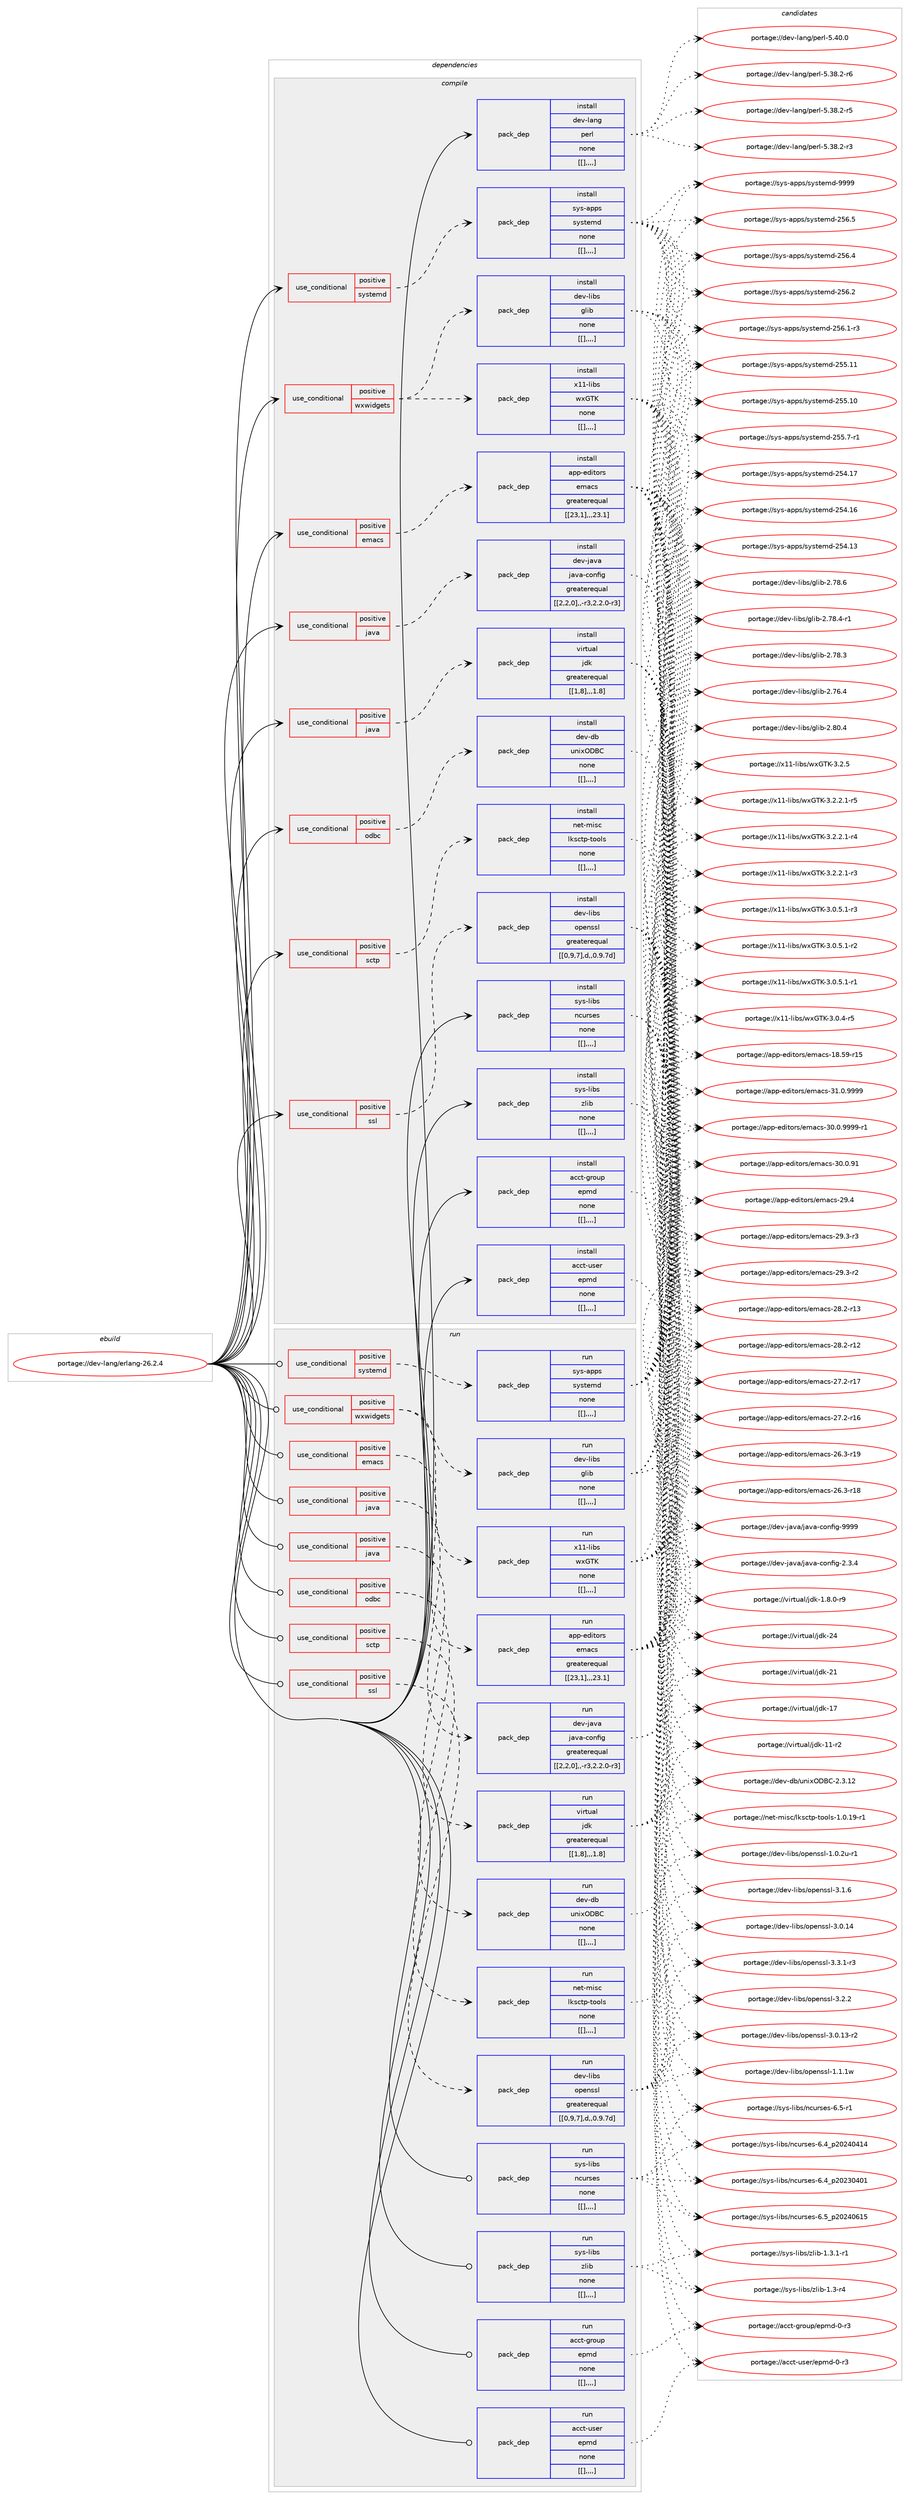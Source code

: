 digraph prolog {

# *************
# Graph options
# *************

newrank=true;
concentrate=true;
compound=true;
graph [rankdir=LR,fontname=Helvetica,fontsize=10,ranksep=1.5];#, ranksep=2.5, nodesep=0.2];
edge  [arrowhead=vee];
node  [fontname=Helvetica,fontsize=10];

# **********
# The ebuild
# **********

subgraph cluster_leftcol {
color=gray;
label=<<i>ebuild</i>>;
id [label="portage://dev-lang/erlang-26.2.4", color=red, width=4, href="../dev-lang/erlang-26.2.4.svg"];
}

# ****************
# The dependencies
# ****************

subgraph cluster_midcol {
color=gray;
label=<<i>dependencies</i>>;
subgraph cluster_compile {
fillcolor="#eeeeee";
style=filled;
label=<<i>compile</i>>;
subgraph cond23188 {
dependency99122 [label=<<TABLE BORDER="0" CELLBORDER="1" CELLSPACING="0" CELLPADDING="4"><TR><TD ROWSPAN="3" CELLPADDING="10">use_conditional</TD></TR><TR><TD>positive</TD></TR><TR><TD>emacs</TD></TR></TABLE>>, shape=none, color=red];
subgraph pack74876 {
dependency99123 [label=<<TABLE BORDER="0" CELLBORDER="1" CELLSPACING="0" CELLPADDING="4" WIDTH="220"><TR><TD ROWSPAN="6" CELLPADDING="30">pack_dep</TD></TR><TR><TD WIDTH="110">install</TD></TR><TR><TD>app-editors</TD></TR><TR><TD>emacs</TD></TR><TR><TD>greaterequal</TD></TR><TR><TD>[[23,1],,,23.1]</TD></TR></TABLE>>, shape=none, color=blue];
}
dependency99122:e -> dependency99123:w [weight=20,style="dashed",arrowhead="vee"];
}
id:e -> dependency99122:w [weight=20,style="solid",arrowhead="vee"];
subgraph cond23189 {
dependency99124 [label=<<TABLE BORDER="0" CELLBORDER="1" CELLSPACING="0" CELLPADDING="4"><TR><TD ROWSPAN="3" CELLPADDING="10">use_conditional</TD></TR><TR><TD>positive</TD></TR><TR><TD>java</TD></TR></TABLE>>, shape=none, color=red];
subgraph pack74877 {
dependency99125 [label=<<TABLE BORDER="0" CELLBORDER="1" CELLSPACING="0" CELLPADDING="4" WIDTH="220"><TR><TD ROWSPAN="6" CELLPADDING="30">pack_dep</TD></TR><TR><TD WIDTH="110">install</TD></TR><TR><TD>dev-java</TD></TR><TR><TD>java-config</TD></TR><TR><TD>greaterequal</TD></TR><TR><TD>[[2,2,0],,-r3,2.2.0-r3]</TD></TR></TABLE>>, shape=none, color=blue];
}
dependency99124:e -> dependency99125:w [weight=20,style="dashed",arrowhead="vee"];
}
id:e -> dependency99124:w [weight=20,style="solid",arrowhead="vee"];
subgraph cond23190 {
dependency99126 [label=<<TABLE BORDER="0" CELLBORDER="1" CELLSPACING="0" CELLPADDING="4"><TR><TD ROWSPAN="3" CELLPADDING="10">use_conditional</TD></TR><TR><TD>positive</TD></TR><TR><TD>java</TD></TR></TABLE>>, shape=none, color=red];
subgraph pack74878 {
dependency99127 [label=<<TABLE BORDER="0" CELLBORDER="1" CELLSPACING="0" CELLPADDING="4" WIDTH="220"><TR><TD ROWSPAN="6" CELLPADDING="30">pack_dep</TD></TR><TR><TD WIDTH="110">install</TD></TR><TR><TD>virtual</TD></TR><TR><TD>jdk</TD></TR><TR><TD>greaterequal</TD></TR><TR><TD>[[1,8],,,1.8]</TD></TR></TABLE>>, shape=none, color=blue];
}
dependency99126:e -> dependency99127:w [weight=20,style="dashed",arrowhead="vee"];
}
id:e -> dependency99126:w [weight=20,style="solid",arrowhead="vee"];
subgraph cond23191 {
dependency99128 [label=<<TABLE BORDER="0" CELLBORDER="1" CELLSPACING="0" CELLPADDING="4"><TR><TD ROWSPAN="3" CELLPADDING="10">use_conditional</TD></TR><TR><TD>positive</TD></TR><TR><TD>odbc</TD></TR></TABLE>>, shape=none, color=red];
subgraph pack74879 {
dependency99129 [label=<<TABLE BORDER="0" CELLBORDER="1" CELLSPACING="0" CELLPADDING="4" WIDTH="220"><TR><TD ROWSPAN="6" CELLPADDING="30">pack_dep</TD></TR><TR><TD WIDTH="110">install</TD></TR><TR><TD>dev-db</TD></TR><TR><TD>unixODBC</TD></TR><TR><TD>none</TD></TR><TR><TD>[[],,,,]</TD></TR></TABLE>>, shape=none, color=blue];
}
dependency99128:e -> dependency99129:w [weight=20,style="dashed",arrowhead="vee"];
}
id:e -> dependency99128:w [weight=20,style="solid",arrowhead="vee"];
subgraph cond23192 {
dependency99130 [label=<<TABLE BORDER="0" CELLBORDER="1" CELLSPACING="0" CELLPADDING="4"><TR><TD ROWSPAN="3" CELLPADDING="10">use_conditional</TD></TR><TR><TD>positive</TD></TR><TR><TD>sctp</TD></TR></TABLE>>, shape=none, color=red];
subgraph pack74880 {
dependency99131 [label=<<TABLE BORDER="0" CELLBORDER="1" CELLSPACING="0" CELLPADDING="4" WIDTH="220"><TR><TD ROWSPAN="6" CELLPADDING="30">pack_dep</TD></TR><TR><TD WIDTH="110">install</TD></TR><TR><TD>net-misc</TD></TR><TR><TD>lksctp-tools</TD></TR><TR><TD>none</TD></TR><TR><TD>[[],,,,]</TD></TR></TABLE>>, shape=none, color=blue];
}
dependency99130:e -> dependency99131:w [weight=20,style="dashed",arrowhead="vee"];
}
id:e -> dependency99130:w [weight=20,style="solid",arrowhead="vee"];
subgraph cond23193 {
dependency99132 [label=<<TABLE BORDER="0" CELLBORDER="1" CELLSPACING="0" CELLPADDING="4"><TR><TD ROWSPAN="3" CELLPADDING="10">use_conditional</TD></TR><TR><TD>positive</TD></TR><TR><TD>ssl</TD></TR></TABLE>>, shape=none, color=red];
subgraph pack74881 {
dependency99133 [label=<<TABLE BORDER="0" CELLBORDER="1" CELLSPACING="0" CELLPADDING="4" WIDTH="220"><TR><TD ROWSPAN="6" CELLPADDING="30">pack_dep</TD></TR><TR><TD WIDTH="110">install</TD></TR><TR><TD>dev-libs</TD></TR><TR><TD>openssl</TD></TR><TR><TD>greaterequal</TD></TR><TR><TD>[[0,9,7],d,,0.9.7d]</TD></TR></TABLE>>, shape=none, color=blue];
}
dependency99132:e -> dependency99133:w [weight=20,style="dashed",arrowhead="vee"];
}
id:e -> dependency99132:w [weight=20,style="solid",arrowhead="vee"];
subgraph cond23194 {
dependency99134 [label=<<TABLE BORDER="0" CELLBORDER="1" CELLSPACING="0" CELLPADDING="4"><TR><TD ROWSPAN="3" CELLPADDING="10">use_conditional</TD></TR><TR><TD>positive</TD></TR><TR><TD>systemd</TD></TR></TABLE>>, shape=none, color=red];
subgraph pack74882 {
dependency99135 [label=<<TABLE BORDER="0" CELLBORDER="1" CELLSPACING="0" CELLPADDING="4" WIDTH="220"><TR><TD ROWSPAN="6" CELLPADDING="30">pack_dep</TD></TR><TR><TD WIDTH="110">install</TD></TR><TR><TD>sys-apps</TD></TR><TR><TD>systemd</TD></TR><TR><TD>none</TD></TR><TR><TD>[[],,,,]</TD></TR></TABLE>>, shape=none, color=blue];
}
dependency99134:e -> dependency99135:w [weight=20,style="dashed",arrowhead="vee"];
}
id:e -> dependency99134:w [weight=20,style="solid",arrowhead="vee"];
subgraph cond23195 {
dependency99136 [label=<<TABLE BORDER="0" CELLBORDER="1" CELLSPACING="0" CELLPADDING="4"><TR><TD ROWSPAN="3" CELLPADDING="10">use_conditional</TD></TR><TR><TD>positive</TD></TR><TR><TD>wxwidgets</TD></TR></TABLE>>, shape=none, color=red];
subgraph pack74883 {
dependency99137 [label=<<TABLE BORDER="0" CELLBORDER="1" CELLSPACING="0" CELLPADDING="4" WIDTH="220"><TR><TD ROWSPAN="6" CELLPADDING="30">pack_dep</TD></TR><TR><TD WIDTH="110">install</TD></TR><TR><TD>dev-libs</TD></TR><TR><TD>glib</TD></TR><TR><TD>none</TD></TR><TR><TD>[[],,,,]</TD></TR></TABLE>>, shape=none, color=blue];
}
dependency99136:e -> dependency99137:w [weight=20,style="dashed",arrowhead="vee"];
subgraph pack74884 {
dependency99138 [label=<<TABLE BORDER="0" CELLBORDER="1" CELLSPACING="0" CELLPADDING="4" WIDTH="220"><TR><TD ROWSPAN="6" CELLPADDING="30">pack_dep</TD></TR><TR><TD WIDTH="110">install</TD></TR><TR><TD>x11-libs</TD></TR><TR><TD>wxGTK</TD></TR><TR><TD>none</TD></TR><TR><TD>[[],,,,]</TD></TR></TABLE>>, shape=none, color=blue];
}
dependency99136:e -> dependency99138:w [weight=20,style="dashed",arrowhead="vee"];
}
id:e -> dependency99136:w [weight=20,style="solid",arrowhead="vee"];
subgraph pack74885 {
dependency99139 [label=<<TABLE BORDER="0" CELLBORDER="1" CELLSPACING="0" CELLPADDING="4" WIDTH="220"><TR><TD ROWSPAN="6" CELLPADDING="30">pack_dep</TD></TR><TR><TD WIDTH="110">install</TD></TR><TR><TD>acct-group</TD></TR><TR><TD>epmd</TD></TR><TR><TD>none</TD></TR><TR><TD>[[],,,,]</TD></TR></TABLE>>, shape=none, color=blue];
}
id:e -> dependency99139:w [weight=20,style="solid",arrowhead="vee"];
subgraph pack74886 {
dependency99140 [label=<<TABLE BORDER="0" CELLBORDER="1" CELLSPACING="0" CELLPADDING="4" WIDTH="220"><TR><TD ROWSPAN="6" CELLPADDING="30">pack_dep</TD></TR><TR><TD WIDTH="110">install</TD></TR><TR><TD>acct-user</TD></TR><TR><TD>epmd</TD></TR><TR><TD>none</TD></TR><TR><TD>[[],,,,]</TD></TR></TABLE>>, shape=none, color=blue];
}
id:e -> dependency99140:w [weight=20,style="solid",arrowhead="vee"];
subgraph pack74887 {
dependency99141 [label=<<TABLE BORDER="0" CELLBORDER="1" CELLSPACING="0" CELLPADDING="4" WIDTH="220"><TR><TD ROWSPAN="6" CELLPADDING="30">pack_dep</TD></TR><TR><TD WIDTH="110">install</TD></TR><TR><TD>dev-lang</TD></TR><TR><TD>perl</TD></TR><TR><TD>none</TD></TR><TR><TD>[[],,,,]</TD></TR></TABLE>>, shape=none, color=blue];
}
id:e -> dependency99141:w [weight=20,style="solid",arrowhead="vee"];
subgraph pack74888 {
dependency99142 [label=<<TABLE BORDER="0" CELLBORDER="1" CELLSPACING="0" CELLPADDING="4" WIDTH="220"><TR><TD ROWSPAN="6" CELLPADDING="30">pack_dep</TD></TR><TR><TD WIDTH="110">install</TD></TR><TR><TD>sys-libs</TD></TR><TR><TD>ncurses</TD></TR><TR><TD>none</TD></TR><TR><TD>[[],,,,]</TD></TR></TABLE>>, shape=none, color=blue];
}
id:e -> dependency99142:w [weight=20,style="solid",arrowhead="vee"];
subgraph pack74889 {
dependency99143 [label=<<TABLE BORDER="0" CELLBORDER="1" CELLSPACING="0" CELLPADDING="4" WIDTH="220"><TR><TD ROWSPAN="6" CELLPADDING="30">pack_dep</TD></TR><TR><TD WIDTH="110">install</TD></TR><TR><TD>sys-libs</TD></TR><TR><TD>zlib</TD></TR><TR><TD>none</TD></TR><TR><TD>[[],,,,]</TD></TR></TABLE>>, shape=none, color=blue];
}
id:e -> dependency99143:w [weight=20,style="solid",arrowhead="vee"];
}
subgraph cluster_compileandrun {
fillcolor="#eeeeee";
style=filled;
label=<<i>compile and run</i>>;
}
subgraph cluster_run {
fillcolor="#eeeeee";
style=filled;
label=<<i>run</i>>;
subgraph cond23196 {
dependency99144 [label=<<TABLE BORDER="0" CELLBORDER="1" CELLSPACING="0" CELLPADDING="4"><TR><TD ROWSPAN="3" CELLPADDING="10">use_conditional</TD></TR><TR><TD>positive</TD></TR><TR><TD>emacs</TD></TR></TABLE>>, shape=none, color=red];
subgraph pack74890 {
dependency99145 [label=<<TABLE BORDER="0" CELLBORDER="1" CELLSPACING="0" CELLPADDING="4" WIDTH="220"><TR><TD ROWSPAN="6" CELLPADDING="30">pack_dep</TD></TR><TR><TD WIDTH="110">run</TD></TR><TR><TD>app-editors</TD></TR><TR><TD>emacs</TD></TR><TR><TD>greaterequal</TD></TR><TR><TD>[[23,1],,,23.1]</TD></TR></TABLE>>, shape=none, color=blue];
}
dependency99144:e -> dependency99145:w [weight=20,style="dashed",arrowhead="vee"];
}
id:e -> dependency99144:w [weight=20,style="solid",arrowhead="odot"];
subgraph cond23197 {
dependency99146 [label=<<TABLE BORDER="0" CELLBORDER="1" CELLSPACING="0" CELLPADDING="4"><TR><TD ROWSPAN="3" CELLPADDING="10">use_conditional</TD></TR><TR><TD>positive</TD></TR><TR><TD>java</TD></TR></TABLE>>, shape=none, color=red];
subgraph pack74891 {
dependency99147 [label=<<TABLE BORDER="0" CELLBORDER="1" CELLSPACING="0" CELLPADDING="4" WIDTH="220"><TR><TD ROWSPAN="6" CELLPADDING="30">pack_dep</TD></TR><TR><TD WIDTH="110">run</TD></TR><TR><TD>dev-java</TD></TR><TR><TD>java-config</TD></TR><TR><TD>greaterequal</TD></TR><TR><TD>[[2,2,0],,-r3,2.2.0-r3]</TD></TR></TABLE>>, shape=none, color=blue];
}
dependency99146:e -> dependency99147:w [weight=20,style="dashed",arrowhead="vee"];
}
id:e -> dependency99146:w [weight=20,style="solid",arrowhead="odot"];
subgraph cond23198 {
dependency99148 [label=<<TABLE BORDER="0" CELLBORDER="1" CELLSPACING="0" CELLPADDING="4"><TR><TD ROWSPAN="3" CELLPADDING="10">use_conditional</TD></TR><TR><TD>positive</TD></TR><TR><TD>java</TD></TR></TABLE>>, shape=none, color=red];
subgraph pack74892 {
dependency99149 [label=<<TABLE BORDER="0" CELLBORDER="1" CELLSPACING="0" CELLPADDING="4" WIDTH="220"><TR><TD ROWSPAN="6" CELLPADDING="30">pack_dep</TD></TR><TR><TD WIDTH="110">run</TD></TR><TR><TD>virtual</TD></TR><TR><TD>jdk</TD></TR><TR><TD>greaterequal</TD></TR><TR><TD>[[1,8],,,1.8]</TD></TR></TABLE>>, shape=none, color=blue];
}
dependency99148:e -> dependency99149:w [weight=20,style="dashed",arrowhead="vee"];
}
id:e -> dependency99148:w [weight=20,style="solid",arrowhead="odot"];
subgraph cond23199 {
dependency99150 [label=<<TABLE BORDER="0" CELLBORDER="1" CELLSPACING="0" CELLPADDING="4"><TR><TD ROWSPAN="3" CELLPADDING="10">use_conditional</TD></TR><TR><TD>positive</TD></TR><TR><TD>odbc</TD></TR></TABLE>>, shape=none, color=red];
subgraph pack74893 {
dependency99151 [label=<<TABLE BORDER="0" CELLBORDER="1" CELLSPACING="0" CELLPADDING="4" WIDTH="220"><TR><TD ROWSPAN="6" CELLPADDING="30">pack_dep</TD></TR><TR><TD WIDTH="110">run</TD></TR><TR><TD>dev-db</TD></TR><TR><TD>unixODBC</TD></TR><TR><TD>none</TD></TR><TR><TD>[[],,,,]</TD></TR></TABLE>>, shape=none, color=blue];
}
dependency99150:e -> dependency99151:w [weight=20,style="dashed",arrowhead="vee"];
}
id:e -> dependency99150:w [weight=20,style="solid",arrowhead="odot"];
subgraph cond23200 {
dependency99152 [label=<<TABLE BORDER="0" CELLBORDER="1" CELLSPACING="0" CELLPADDING="4"><TR><TD ROWSPAN="3" CELLPADDING="10">use_conditional</TD></TR><TR><TD>positive</TD></TR><TR><TD>sctp</TD></TR></TABLE>>, shape=none, color=red];
subgraph pack74894 {
dependency99153 [label=<<TABLE BORDER="0" CELLBORDER="1" CELLSPACING="0" CELLPADDING="4" WIDTH="220"><TR><TD ROWSPAN="6" CELLPADDING="30">pack_dep</TD></TR><TR><TD WIDTH="110">run</TD></TR><TR><TD>net-misc</TD></TR><TR><TD>lksctp-tools</TD></TR><TR><TD>none</TD></TR><TR><TD>[[],,,,]</TD></TR></TABLE>>, shape=none, color=blue];
}
dependency99152:e -> dependency99153:w [weight=20,style="dashed",arrowhead="vee"];
}
id:e -> dependency99152:w [weight=20,style="solid",arrowhead="odot"];
subgraph cond23201 {
dependency99154 [label=<<TABLE BORDER="0" CELLBORDER="1" CELLSPACING="0" CELLPADDING="4"><TR><TD ROWSPAN="3" CELLPADDING="10">use_conditional</TD></TR><TR><TD>positive</TD></TR><TR><TD>ssl</TD></TR></TABLE>>, shape=none, color=red];
subgraph pack74895 {
dependency99155 [label=<<TABLE BORDER="0" CELLBORDER="1" CELLSPACING="0" CELLPADDING="4" WIDTH="220"><TR><TD ROWSPAN="6" CELLPADDING="30">pack_dep</TD></TR><TR><TD WIDTH="110">run</TD></TR><TR><TD>dev-libs</TD></TR><TR><TD>openssl</TD></TR><TR><TD>greaterequal</TD></TR><TR><TD>[[0,9,7],d,,0.9.7d]</TD></TR></TABLE>>, shape=none, color=blue];
}
dependency99154:e -> dependency99155:w [weight=20,style="dashed",arrowhead="vee"];
}
id:e -> dependency99154:w [weight=20,style="solid",arrowhead="odot"];
subgraph cond23202 {
dependency99156 [label=<<TABLE BORDER="0" CELLBORDER="1" CELLSPACING="0" CELLPADDING="4"><TR><TD ROWSPAN="3" CELLPADDING="10">use_conditional</TD></TR><TR><TD>positive</TD></TR><TR><TD>systemd</TD></TR></TABLE>>, shape=none, color=red];
subgraph pack74896 {
dependency99157 [label=<<TABLE BORDER="0" CELLBORDER="1" CELLSPACING="0" CELLPADDING="4" WIDTH="220"><TR><TD ROWSPAN="6" CELLPADDING="30">pack_dep</TD></TR><TR><TD WIDTH="110">run</TD></TR><TR><TD>sys-apps</TD></TR><TR><TD>systemd</TD></TR><TR><TD>none</TD></TR><TR><TD>[[],,,,]</TD></TR></TABLE>>, shape=none, color=blue];
}
dependency99156:e -> dependency99157:w [weight=20,style="dashed",arrowhead="vee"];
}
id:e -> dependency99156:w [weight=20,style="solid",arrowhead="odot"];
subgraph cond23203 {
dependency99158 [label=<<TABLE BORDER="0" CELLBORDER="1" CELLSPACING="0" CELLPADDING="4"><TR><TD ROWSPAN="3" CELLPADDING="10">use_conditional</TD></TR><TR><TD>positive</TD></TR><TR><TD>wxwidgets</TD></TR></TABLE>>, shape=none, color=red];
subgraph pack74897 {
dependency99159 [label=<<TABLE BORDER="0" CELLBORDER="1" CELLSPACING="0" CELLPADDING="4" WIDTH="220"><TR><TD ROWSPAN="6" CELLPADDING="30">pack_dep</TD></TR><TR><TD WIDTH="110">run</TD></TR><TR><TD>dev-libs</TD></TR><TR><TD>glib</TD></TR><TR><TD>none</TD></TR><TR><TD>[[],,,,]</TD></TR></TABLE>>, shape=none, color=blue];
}
dependency99158:e -> dependency99159:w [weight=20,style="dashed",arrowhead="vee"];
subgraph pack74898 {
dependency99160 [label=<<TABLE BORDER="0" CELLBORDER="1" CELLSPACING="0" CELLPADDING="4" WIDTH="220"><TR><TD ROWSPAN="6" CELLPADDING="30">pack_dep</TD></TR><TR><TD WIDTH="110">run</TD></TR><TR><TD>x11-libs</TD></TR><TR><TD>wxGTK</TD></TR><TR><TD>none</TD></TR><TR><TD>[[],,,,]</TD></TR></TABLE>>, shape=none, color=blue];
}
dependency99158:e -> dependency99160:w [weight=20,style="dashed",arrowhead="vee"];
}
id:e -> dependency99158:w [weight=20,style="solid",arrowhead="odot"];
subgraph pack74899 {
dependency99161 [label=<<TABLE BORDER="0" CELLBORDER="1" CELLSPACING="0" CELLPADDING="4" WIDTH="220"><TR><TD ROWSPAN="6" CELLPADDING="30">pack_dep</TD></TR><TR><TD WIDTH="110">run</TD></TR><TR><TD>acct-group</TD></TR><TR><TD>epmd</TD></TR><TR><TD>none</TD></TR><TR><TD>[[],,,,]</TD></TR></TABLE>>, shape=none, color=blue];
}
id:e -> dependency99161:w [weight=20,style="solid",arrowhead="odot"];
subgraph pack74900 {
dependency99162 [label=<<TABLE BORDER="0" CELLBORDER="1" CELLSPACING="0" CELLPADDING="4" WIDTH="220"><TR><TD ROWSPAN="6" CELLPADDING="30">pack_dep</TD></TR><TR><TD WIDTH="110">run</TD></TR><TR><TD>acct-user</TD></TR><TR><TD>epmd</TD></TR><TR><TD>none</TD></TR><TR><TD>[[],,,,]</TD></TR></TABLE>>, shape=none, color=blue];
}
id:e -> dependency99162:w [weight=20,style="solid",arrowhead="odot"];
subgraph pack74901 {
dependency99163 [label=<<TABLE BORDER="0" CELLBORDER="1" CELLSPACING="0" CELLPADDING="4" WIDTH="220"><TR><TD ROWSPAN="6" CELLPADDING="30">pack_dep</TD></TR><TR><TD WIDTH="110">run</TD></TR><TR><TD>sys-libs</TD></TR><TR><TD>ncurses</TD></TR><TR><TD>none</TD></TR><TR><TD>[[],,,,]</TD></TR></TABLE>>, shape=none, color=blue];
}
id:e -> dependency99163:w [weight=20,style="solid",arrowhead="odot"];
subgraph pack74902 {
dependency99164 [label=<<TABLE BORDER="0" CELLBORDER="1" CELLSPACING="0" CELLPADDING="4" WIDTH="220"><TR><TD ROWSPAN="6" CELLPADDING="30">pack_dep</TD></TR><TR><TD WIDTH="110">run</TD></TR><TR><TD>sys-libs</TD></TR><TR><TD>zlib</TD></TR><TR><TD>none</TD></TR><TR><TD>[[],,,,]</TD></TR></TABLE>>, shape=none, color=blue];
}
id:e -> dependency99164:w [weight=20,style="solid",arrowhead="odot"];
}
}

# **************
# The candidates
# **************

subgraph cluster_choices {
rank=same;
color=gray;
label=<<i>candidates</i>>;

subgraph choice74876 {
color=black;
nodesep=1;
choice971121124510110010511611111411547101109979911545514946484657575757 [label="portage://app-editors/emacs-31.0.9999", color=red, width=4,href="../app-editors/emacs-31.0.9999.svg"];
choice9711211245101100105116111114115471011099799115455148464846575757574511449 [label="portage://app-editors/emacs-30.0.9999-r1", color=red, width=4,href="../app-editors/emacs-30.0.9999-r1.svg"];
choice97112112451011001051161111141154710110997991154551484648465749 [label="portage://app-editors/emacs-30.0.91", color=red, width=4,href="../app-editors/emacs-30.0.91.svg"];
choice97112112451011001051161111141154710110997991154550574652 [label="portage://app-editors/emacs-29.4", color=red, width=4,href="../app-editors/emacs-29.4.svg"];
choice971121124510110010511611111411547101109979911545505746514511451 [label="portage://app-editors/emacs-29.3-r3", color=red, width=4,href="../app-editors/emacs-29.3-r3.svg"];
choice971121124510110010511611111411547101109979911545505746514511450 [label="portage://app-editors/emacs-29.3-r2", color=red, width=4,href="../app-editors/emacs-29.3-r2.svg"];
choice97112112451011001051161111141154710110997991154550564650451144951 [label="portage://app-editors/emacs-28.2-r13", color=red, width=4,href="../app-editors/emacs-28.2-r13.svg"];
choice97112112451011001051161111141154710110997991154550564650451144950 [label="portage://app-editors/emacs-28.2-r12", color=red, width=4,href="../app-editors/emacs-28.2-r12.svg"];
choice97112112451011001051161111141154710110997991154550554650451144955 [label="portage://app-editors/emacs-27.2-r17", color=red, width=4,href="../app-editors/emacs-27.2-r17.svg"];
choice97112112451011001051161111141154710110997991154550554650451144954 [label="portage://app-editors/emacs-27.2-r16", color=red, width=4,href="../app-editors/emacs-27.2-r16.svg"];
choice97112112451011001051161111141154710110997991154550544651451144957 [label="portage://app-editors/emacs-26.3-r19", color=red, width=4,href="../app-editors/emacs-26.3-r19.svg"];
choice97112112451011001051161111141154710110997991154550544651451144956 [label="portage://app-editors/emacs-26.3-r18", color=red, width=4,href="../app-editors/emacs-26.3-r18.svg"];
choice9711211245101100105116111114115471011099799115454956465357451144953 [label="portage://app-editors/emacs-18.59-r15", color=red, width=4,href="../app-editors/emacs-18.59-r15.svg"];
dependency99123:e -> choice971121124510110010511611111411547101109979911545514946484657575757:w [style=dotted,weight="100"];
dependency99123:e -> choice9711211245101100105116111114115471011099799115455148464846575757574511449:w [style=dotted,weight="100"];
dependency99123:e -> choice97112112451011001051161111141154710110997991154551484648465749:w [style=dotted,weight="100"];
dependency99123:e -> choice97112112451011001051161111141154710110997991154550574652:w [style=dotted,weight="100"];
dependency99123:e -> choice971121124510110010511611111411547101109979911545505746514511451:w [style=dotted,weight="100"];
dependency99123:e -> choice971121124510110010511611111411547101109979911545505746514511450:w [style=dotted,weight="100"];
dependency99123:e -> choice97112112451011001051161111141154710110997991154550564650451144951:w [style=dotted,weight="100"];
dependency99123:e -> choice97112112451011001051161111141154710110997991154550564650451144950:w [style=dotted,weight="100"];
dependency99123:e -> choice97112112451011001051161111141154710110997991154550554650451144955:w [style=dotted,weight="100"];
dependency99123:e -> choice97112112451011001051161111141154710110997991154550554650451144954:w [style=dotted,weight="100"];
dependency99123:e -> choice97112112451011001051161111141154710110997991154550544651451144957:w [style=dotted,weight="100"];
dependency99123:e -> choice97112112451011001051161111141154710110997991154550544651451144956:w [style=dotted,weight="100"];
dependency99123:e -> choice9711211245101100105116111114115471011099799115454956465357451144953:w [style=dotted,weight="100"];
}
subgraph choice74877 {
color=black;
nodesep=1;
choice10010111845106971189747106971189745991111101021051034557575757 [label="portage://dev-java/java-config-9999", color=red, width=4,href="../dev-java/java-config-9999.svg"];
choice1001011184510697118974710697118974599111110102105103455046514652 [label="portage://dev-java/java-config-2.3.4", color=red, width=4,href="../dev-java/java-config-2.3.4.svg"];
dependency99125:e -> choice10010111845106971189747106971189745991111101021051034557575757:w [style=dotted,weight="100"];
dependency99125:e -> choice1001011184510697118974710697118974599111110102105103455046514652:w [style=dotted,weight="100"];
}
subgraph choice74878 {
color=black;
nodesep=1;
choice1181051141161179710847106100107455052 [label="portage://virtual/jdk-24", color=red, width=4,href="../virtual/jdk-24.svg"];
choice1181051141161179710847106100107455049 [label="portage://virtual/jdk-21", color=red, width=4,href="../virtual/jdk-21.svg"];
choice1181051141161179710847106100107454955 [label="portage://virtual/jdk-17", color=red, width=4,href="../virtual/jdk-17.svg"];
choice11810511411611797108471061001074549494511450 [label="portage://virtual/jdk-11-r2", color=red, width=4,href="../virtual/jdk-11-r2.svg"];
choice11810511411611797108471061001074549465646484511457 [label="portage://virtual/jdk-1.8.0-r9", color=red, width=4,href="../virtual/jdk-1.8.0-r9.svg"];
dependency99127:e -> choice1181051141161179710847106100107455052:w [style=dotted,weight="100"];
dependency99127:e -> choice1181051141161179710847106100107455049:w [style=dotted,weight="100"];
dependency99127:e -> choice1181051141161179710847106100107454955:w [style=dotted,weight="100"];
dependency99127:e -> choice11810511411611797108471061001074549494511450:w [style=dotted,weight="100"];
dependency99127:e -> choice11810511411611797108471061001074549465646484511457:w [style=dotted,weight="100"];
}
subgraph choice74879 {
color=black;
nodesep=1;
choice1001011184510098471171101051207968666745504651464950 [label="portage://dev-db/unixODBC-2.3.12", color=red, width=4,href="../dev-db/unixODBC-2.3.12.svg"];
dependency99129:e -> choice1001011184510098471171101051207968666745504651464950:w [style=dotted,weight="100"];
}
subgraph choice74880 {
color=black;
nodesep=1;
choice1101011164510910511599471081071159911611245116111111108115454946484649574511449 [label="portage://net-misc/lksctp-tools-1.0.19-r1", color=red, width=4,href="../net-misc/lksctp-tools-1.0.19-r1.svg"];
dependency99131:e -> choice1101011164510910511599471081071159911611245116111111108115454946484649574511449:w [style=dotted,weight="100"];
}
subgraph choice74881 {
color=black;
nodesep=1;
choice1001011184510810598115471111121011101151151084551465146494511451 [label="portage://dev-libs/openssl-3.3.1-r3", color=red, width=4,href="../dev-libs/openssl-3.3.1-r3.svg"];
choice100101118451081059811547111112101110115115108455146504650 [label="portage://dev-libs/openssl-3.2.2", color=red, width=4,href="../dev-libs/openssl-3.2.2.svg"];
choice100101118451081059811547111112101110115115108455146494654 [label="portage://dev-libs/openssl-3.1.6", color=red, width=4,href="../dev-libs/openssl-3.1.6.svg"];
choice10010111845108105981154711111210111011511510845514648464952 [label="portage://dev-libs/openssl-3.0.14", color=red, width=4,href="../dev-libs/openssl-3.0.14.svg"];
choice100101118451081059811547111112101110115115108455146484649514511450 [label="portage://dev-libs/openssl-3.0.13-r2", color=red, width=4,href="../dev-libs/openssl-3.0.13-r2.svg"];
choice100101118451081059811547111112101110115115108454946494649119 [label="portage://dev-libs/openssl-1.1.1w", color=red, width=4,href="../dev-libs/openssl-1.1.1w.svg"];
choice1001011184510810598115471111121011101151151084549464846501174511449 [label="portage://dev-libs/openssl-1.0.2u-r1", color=red, width=4,href="../dev-libs/openssl-1.0.2u-r1.svg"];
dependency99133:e -> choice1001011184510810598115471111121011101151151084551465146494511451:w [style=dotted,weight="100"];
dependency99133:e -> choice100101118451081059811547111112101110115115108455146504650:w [style=dotted,weight="100"];
dependency99133:e -> choice100101118451081059811547111112101110115115108455146494654:w [style=dotted,weight="100"];
dependency99133:e -> choice10010111845108105981154711111210111011511510845514648464952:w [style=dotted,weight="100"];
dependency99133:e -> choice100101118451081059811547111112101110115115108455146484649514511450:w [style=dotted,weight="100"];
dependency99133:e -> choice100101118451081059811547111112101110115115108454946494649119:w [style=dotted,weight="100"];
dependency99133:e -> choice1001011184510810598115471111121011101151151084549464846501174511449:w [style=dotted,weight="100"];
}
subgraph choice74882 {
color=black;
nodesep=1;
choice1151211154597112112115471151211151161011091004557575757 [label="portage://sys-apps/systemd-9999", color=red, width=4,href="../sys-apps/systemd-9999.svg"];
choice115121115459711211211547115121115116101109100455053544653 [label="portage://sys-apps/systemd-256.5", color=red, width=4,href="../sys-apps/systemd-256.5.svg"];
choice115121115459711211211547115121115116101109100455053544652 [label="portage://sys-apps/systemd-256.4", color=red, width=4,href="../sys-apps/systemd-256.4.svg"];
choice115121115459711211211547115121115116101109100455053544650 [label="portage://sys-apps/systemd-256.2", color=red, width=4,href="../sys-apps/systemd-256.2.svg"];
choice1151211154597112112115471151211151161011091004550535446494511451 [label="portage://sys-apps/systemd-256.1-r3", color=red, width=4,href="../sys-apps/systemd-256.1-r3.svg"];
choice11512111545971121121154711512111511610110910045505353464949 [label="portage://sys-apps/systemd-255.11", color=red, width=4,href="../sys-apps/systemd-255.11.svg"];
choice11512111545971121121154711512111511610110910045505353464948 [label="portage://sys-apps/systemd-255.10", color=red, width=4,href="../sys-apps/systemd-255.10.svg"];
choice1151211154597112112115471151211151161011091004550535346554511449 [label="portage://sys-apps/systemd-255.7-r1", color=red, width=4,href="../sys-apps/systemd-255.7-r1.svg"];
choice11512111545971121121154711512111511610110910045505352464955 [label="portage://sys-apps/systemd-254.17", color=red, width=4,href="../sys-apps/systemd-254.17.svg"];
choice11512111545971121121154711512111511610110910045505352464954 [label="portage://sys-apps/systemd-254.16", color=red, width=4,href="../sys-apps/systemd-254.16.svg"];
choice11512111545971121121154711512111511610110910045505352464951 [label="portage://sys-apps/systemd-254.13", color=red, width=4,href="../sys-apps/systemd-254.13.svg"];
dependency99135:e -> choice1151211154597112112115471151211151161011091004557575757:w [style=dotted,weight="100"];
dependency99135:e -> choice115121115459711211211547115121115116101109100455053544653:w [style=dotted,weight="100"];
dependency99135:e -> choice115121115459711211211547115121115116101109100455053544652:w [style=dotted,weight="100"];
dependency99135:e -> choice115121115459711211211547115121115116101109100455053544650:w [style=dotted,weight="100"];
dependency99135:e -> choice1151211154597112112115471151211151161011091004550535446494511451:w [style=dotted,weight="100"];
dependency99135:e -> choice11512111545971121121154711512111511610110910045505353464949:w [style=dotted,weight="100"];
dependency99135:e -> choice11512111545971121121154711512111511610110910045505353464948:w [style=dotted,weight="100"];
dependency99135:e -> choice1151211154597112112115471151211151161011091004550535346554511449:w [style=dotted,weight="100"];
dependency99135:e -> choice11512111545971121121154711512111511610110910045505352464955:w [style=dotted,weight="100"];
dependency99135:e -> choice11512111545971121121154711512111511610110910045505352464954:w [style=dotted,weight="100"];
dependency99135:e -> choice11512111545971121121154711512111511610110910045505352464951:w [style=dotted,weight="100"];
}
subgraph choice74883 {
color=black;
nodesep=1;
choice1001011184510810598115471031081059845504656484652 [label="portage://dev-libs/glib-2.80.4", color=red, width=4,href="../dev-libs/glib-2.80.4.svg"];
choice1001011184510810598115471031081059845504655564654 [label="portage://dev-libs/glib-2.78.6", color=red, width=4,href="../dev-libs/glib-2.78.6.svg"];
choice10010111845108105981154710310810598455046555646524511449 [label="portage://dev-libs/glib-2.78.4-r1", color=red, width=4,href="../dev-libs/glib-2.78.4-r1.svg"];
choice1001011184510810598115471031081059845504655564651 [label="portage://dev-libs/glib-2.78.3", color=red, width=4,href="../dev-libs/glib-2.78.3.svg"];
choice1001011184510810598115471031081059845504655544652 [label="portage://dev-libs/glib-2.76.4", color=red, width=4,href="../dev-libs/glib-2.76.4.svg"];
dependency99137:e -> choice1001011184510810598115471031081059845504656484652:w [style=dotted,weight="100"];
dependency99137:e -> choice1001011184510810598115471031081059845504655564654:w [style=dotted,weight="100"];
dependency99137:e -> choice10010111845108105981154710310810598455046555646524511449:w [style=dotted,weight="100"];
dependency99137:e -> choice1001011184510810598115471031081059845504655564651:w [style=dotted,weight="100"];
dependency99137:e -> choice1001011184510810598115471031081059845504655544652:w [style=dotted,weight="100"];
}
subgraph choice74884 {
color=black;
nodesep=1;
choice1204949451081059811547119120718475455146504653 [label="portage://x11-libs/wxGTK-3.2.5", color=red, width=4,href="../x11-libs/wxGTK-3.2.5.svg"];
choice120494945108105981154711912071847545514650465046494511453 [label="portage://x11-libs/wxGTK-3.2.2.1-r5", color=red, width=4,href="../x11-libs/wxGTK-3.2.2.1-r5.svg"];
choice120494945108105981154711912071847545514650465046494511452 [label="portage://x11-libs/wxGTK-3.2.2.1-r4", color=red, width=4,href="../x11-libs/wxGTK-3.2.2.1-r4.svg"];
choice120494945108105981154711912071847545514650465046494511451 [label="portage://x11-libs/wxGTK-3.2.2.1-r3", color=red, width=4,href="../x11-libs/wxGTK-3.2.2.1-r3.svg"];
choice120494945108105981154711912071847545514648465346494511451 [label="portage://x11-libs/wxGTK-3.0.5.1-r3", color=red, width=4,href="../x11-libs/wxGTK-3.0.5.1-r3.svg"];
choice120494945108105981154711912071847545514648465346494511450 [label="portage://x11-libs/wxGTK-3.0.5.1-r2", color=red, width=4,href="../x11-libs/wxGTK-3.0.5.1-r2.svg"];
choice120494945108105981154711912071847545514648465346494511449 [label="portage://x11-libs/wxGTK-3.0.5.1-r1", color=red, width=4,href="../x11-libs/wxGTK-3.0.5.1-r1.svg"];
choice12049494510810598115471191207184754551464846524511453 [label="portage://x11-libs/wxGTK-3.0.4-r5", color=red, width=4,href="../x11-libs/wxGTK-3.0.4-r5.svg"];
dependency99138:e -> choice1204949451081059811547119120718475455146504653:w [style=dotted,weight="100"];
dependency99138:e -> choice120494945108105981154711912071847545514650465046494511453:w [style=dotted,weight="100"];
dependency99138:e -> choice120494945108105981154711912071847545514650465046494511452:w [style=dotted,weight="100"];
dependency99138:e -> choice120494945108105981154711912071847545514650465046494511451:w [style=dotted,weight="100"];
dependency99138:e -> choice120494945108105981154711912071847545514648465346494511451:w [style=dotted,weight="100"];
dependency99138:e -> choice120494945108105981154711912071847545514648465346494511450:w [style=dotted,weight="100"];
dependency99138:e -> choice120494945108105981154711912071847545514648465346494511449:w [style=dotted,weight="100"];
dependency99138:e -> choice12049494510810598115471191207184754551464846524511453:w [style=dotted,weight="100"];
}
subgraph choice74885 {
color=black;
nodesep=1;
choice979999116451031141111171124710111210910045484511451 [label="portage://acct-group/epmd-0-r3", color=red, width=4,href="../acct-group/epmd-0-r3.svg"];
dependency99139:e -> choice979999116451031141111171124710111210910045484511451:w [style=dotted,weight="100"];
}
subgraph choice74886 {
color=black;
nodesep=1;
choice979999116451171151011144710111210910045484511451 [label="portage://acct-user/epmd-0-r3", color=red, width=4,href="../acct-user/epmd-0-r3.svg"];
dependency99140:e -> choice979999116451171151011144710111210910045484511451:w [style=dotted,weight="100"];
}
subgraph choice74887 {
color=black;
nodesep=1;
choice10010111845108971101034711210111410845534652484648 [label="portage://dev-lang/perl-5.40.0", color=red, width=4,href="../dev-lang/perl-5.40.0.svg"];
choice100101118451089711010347112101114108455346515646504511454 [label="portage://dev-lang/perl-5.38.2-r6", color=red, width=4,href="../dev-lang/perl-5.38.2-r6.svg"];
choice100101118451089711010347112101114108455346515646504511453 [label="portage://dev-lang/perl-5.38.2-r5", color=red, width=4,href="../dev-lang/perl-5.38.2-r5.svg"];
choice100101118451089711010347112101114108455346515646504511451 [label="portage://dev-lang/perl-5.38.2-r3", color=red, width=4,href="../dev-lang/perl-5.38.2-r3.svg"];
dependency99141:e -> choice10010111845108971101034711210111410845534652484648:w [style=dotted,weight="100"];
dependency99141:e -> choice100101118451089711010347112101114108455346515646504511454:w [style=dotted,weight="100"];
dependency99141:e -> choice100101118451089711010347112101114108455346515646504511453:w [style=dotted,weight="100"];
dependency99141:e -> choice100101118451089711010347112101114108455346515646504511451:w [style=dotted,weight="100"];
}
subgraph choice74888 {
color=black;
nodesep=1;
choice1151211154510810598115471109911711411510111545544653951125048505248544953 [label="portage://sys-libs/ncurses-6.5_p20240615", color=red, width=4,href="../sys-libs/ncurses-6.5_p20240615.svg"];
choice11512111545108105981154711099117114115101115455446534511449 [label="portage://sys-libs/ncurses-6.5-r1", color=red, width=4,href="../sys-libs/ncurses-6.5-r1.svg"];
choice1151211154510810598115471109911711411510111545544652951125048505248524952 [label="portage://sys-libs/ncurses-6.4_p20240414", color=red, width=4,href="../sys-libs/ncurses-6.4_p20240414.svg"];
choice1151211154510810598115471109911711411510111545544652951125048505148524849 [label="portage://sys-libs/ncurses-6.4_p20230401", color=red, width=4,href="../sys-libs/ncurses-6.4_p20230401.svg"];
dependency99142:e -> choice1151211154510810598115471109911711411510111545544653951125048505248544953:w [style=dotted,weight="100"];
dependency99142:e -> choice11512111545108105981154711099117114115101115455446534511449:w [style=dotted,weight="100"];
dependency99142:e -> choice1151211154510810598115471109911711411510111545544652951125048505248524952:w [style=dotted,weight="100"];
dependency99142:e -> choice1151211154510810598115471109911711411510111545544652951125048505148524849:w [style=dotted,weight="100"];
}
subgraph choice74889 {
color=black;
nodesep=1;
choice115121115451081059811547122108105984549465146494511449 [label="portage://sys-libs/zlib-1.3.1-r1", color=red, width=4,href="../sys-libs/zlib-1.3.1-r1.svg"];
choice11512111545108105981154712210810598454946514511452 [label="portage://sys-libs/zlib-1.3-r4", color=red, width=4,href="../sys-libs/zlib-1.3-r4.svg"];
dependency99143:e -> choice115121115451081059811547122108105984549465146494511449:w [style=dotted,weight="100"];
dependency99143:e -> choice11512111545108105981154712210810598454946514511452:w [style=dotted,weight="100"];
}
subgraph choice74890 {
color=black;
nodesep=1;
choice971121124510110010511611111411547101109979911545514946484657575757 [label="portage://app-editors/emacs-31.0.9999", color=red, width=4,href="../app-editors/emacs-31.0.9999.svg"];
choice9711211245101100105116111114115471011099799115455148464846575757574511449 [label="portage://app-editors/emacs-30.0.9999-r1", color=red, width=4,href="../app-editors/emacs-30.0.9999-r1.svg"];
choice97112112451011001051161111141154710110997991154551484648465749 [label="portage://app-editors/emacs-30.0.91", color=red, width=4,href="../app-editors/emacs-30.0.91.svg"];
choice97112112451011001051161111141154710110997991154550574652 [label="portage://app-editors/emacs-29.4", color=red, width=4,href="../app-editors/emacs-29.4.svg"];
choice971121124510110010511611111411547101109979911545505746514511451 [label="portage://app-editors/emacs-29.3-r3", color=red, width=4,href="../app-editors/emacs-29.3-r3.svg"];
choice971121124510110010511611111411547101109979911545505746514511450 [label="portage://app-editors/emacs-29.3-r2", color=red, width=4,href="../app-editors/emacs-29.3-r2.svg"];
choice97112112451011001051161111141154710110997991154550564650451144951 [label="portage://app-editors/emacs-28.2-r13", color=red, width=4,href="../app-editors/emacs-28.2-r13.svg"];
choice97112112451011001051161111141154710110997991154550564650451144950 [label="portage://app-editors/emacs-28.2-r12", color=red, width=4,href="../app-editors/emacs-28.2-r12.svg"];
choice97112112451011001051161111141154710110997991154550554650451144955 [label="portage://app-editors/emacs-27.2-r17", color=red, width=4,href="../app-editors/emacs-27.2-r17.svg"];
choice97112112451011001051161111141154710110997991154550554650451144954 [label="portage://app-editors/emacs-27.2-r16", color=red, width=4,href="../app-editors/emacs-27.2-r16.svg"];
choice97112112451011001051161111141154710110997991154550544651451144957 [label="portage://app-editors/emacs-26.3-r19", color=red, width=4,href="../app-editors/emacs-26.3-r19.svg"];
choice97112112451011001051161111141154710110997991154550544651451144956 [label="portage://app-editors/emacs-26.3-r18", color=red, width=4,href="../app-editors/emacs-26.3-r18.svg"];
choice9711211245101100105116111114115471011099799115454956465357451144953 [label="portage://app-editors/emacs-18.59-r15", color=red, width=4,href="../app-editors/emacs-18.59-r15.svg"];
dependency99145:e -> choice971121124510110010511611111411547101109979911545514946484657575757:w [style=dotted,weight="100"];
dependency99145:e -> choice9711211245101100105116111114115471011099799115455148464846575757574511449:w [style=dotted,weight="100"];
dependency99145:e -> choice97112112451011001051161111141154710110997991154551484648465749:w [style=dotted,weight="100"];
dependency99145:e -> choice97112112451011001051161111141154710110997991154550574652:w [style=dotted,weight="100"];
dependency99145:e -> choice971121124510110010511611111411547101109979911545505746514511451:w [style=dotted,weight="100"];
dependency99145:e -> choice971121124510110010511611111411547101109979911545505746514511450:w [style=dotted,weight="100"];
dependency99145:e -> choice97112112451011001051161111141154710110997991154550564650451144951:w [style=dotted,weight="100"];
dependency99145:e -> choice97112112451011001051161111141154710110997991154550564650451144950:w [style=dotted,weight="100"];
dependency99145:e -> choice97112112451011001051161111141154710110997991154550554650451144955:w [style=dotted,weight="100"];
dependency99145:e -> choice97112112451011001051161111141154710110997991154550554650451144954:w [style=dotted,weight="100"];
dependency99145:e -> choice97112112451011001051161111141154710110997991154550544651451144957:w [style=dotted,weight="100"];
dependency99145:e -> choice97112112451011001051161111141154710110997991154550544651451144956:w [style=dotted,weight="100"];
dependency99145:e -> choice9711211245101100105116111114115471011099799115454956465357451144953:w [style=dotted,weight="100"];
}
subgraph choice74891 {
color=black;
nodesep=1;
choice10010111845106971189747106971189745991111101021051034557575757 [label="portage://dev-java/java-config-9999", color=red, width=4,href="../dev-java/java-config-9999.svg"];
choice1001011184510697118974710697118974599111110102105103455046514652 [label="portage://dev-java/java-config-2.3.4", color=red, width=4,href="../dev-java/java-config-2.3.4.svg"];
dependency99147:e -> choice10010111845106971189747106971189745991111101021051034557575757:w [style=dotted,weight="100"];
dependency99147:e -> choice1001011184510697118974710697118974599111110102105103455046514652:w [style=dotted,weight="100"];
}
subgraph choice74892 {
color=black;
nodesep=1;
choice1181051141161179710847106100107455052 [label="portage://virtual/jdk-24", color=red, width=4,href="../virtual/jdk-24.svg"];
choice1181051141161179710847106100107455049 [label="portage://virtual/jdk-21", color=red, width=4,href="../virtual/jdk-21.svg"];
choice1181051141161179710847106100107454955 [label="portage://virtual/jdk-17", color=red, width=4,href="../virtual/jdk-17.svg"];
choice11810511411611797108471061001074549494511450 [label="portage://virtual/jdk-11-r2", color=red, width=4,href="../virtual/jdk-11-r2.svg"];
choice11810511411611797108471061001074549465646484511457 [label="portage://virtual/jdk-1.8.0-r9", color=red, width=4,href="../virtual/jdk-1.8.0-r9.svg"];
dependency99149:e -> choice1181051141161179710847106100107455052:w [style=dotted,weight="100"];
dependency99149:e -> choice1181051141161179710847106100107455049:w [style=dotted,weight="100"];
dependency99149:e -> choice1181051141161179710847106100107454955:w [style=dotted,weight="100"];
dependency99149:e -> choice11810511411611797108471061001074549494511450:w [style=dotted,weight="100"];
dependency99149:e -> choice11810511411611797108471061001074549465646484511457:w [style=dotted,weight="100"];
}
subgraph choice74893 {
color=black;
nodesep=1;
choice1001011184510098471171101051207968666745504651464950 [label="portage://dev-db/unixODBC-2.3.12", color=red, width=4,href="../dev-db/unixODBC-2.3.12.svg"];
dependency99151:e -> choice1001011184510098471171101051207968666745504651464950:w [style=dotted,weight="100"];
}
subgraph choice74894 {
color=black;
nodesep=1;
choice1101011164510910511599471081071159911611245116111111108115454946484649574511449 [label="portage://net-misc/lksctp-tools-1.0.19-r1", color=red, width=4,href="../net-misc/lksctp-tools-1.0.19-r1.svg"];
dependency99153:e -> choice1101011164510910511599471081071159911611245116111111108115454946484649574511449:w [style=dotted,weight="100"];
}
subgraph choice74895 {
color=black;
nodesep=1;
choice1001011184510810598115471111121011101151151084551465146494511451 [label="portage://dev-libs/openssl-3.3.1-r3", color=red, width=4,href="../dev-libs/openssl-3.3.1-r3.svg"];
choice100101118451081059811547111112101110115115108455146504650 [label="portage://dev-libs/openssl-3.2.2", color=red, width=4,href="../dev-libs/openssl-3.2.2.svg"];
choice100101118451081059811547111112101110115115108455146494654 [label="portage://dev-libs/openssl-3.1.6", color=red, width=4,href="../dev-libs/openssl-3.1.6.svg"];
choice10010111845108105981154711111210111011511510845514648464952 [label="portage://dev-libs/openssl-3.0.14", color=red, width=4,href="../dev-libs/openssl-3.0.14.svg"];
choice100101118451081059811547111112101110115115108455146484649514511450 [label="portage://dev-libs/openssl-3.0.13-r2", color=red, width=4,href="../dev-libs/openssl-3.0.13-r2.svg"];
choice100101118451081059811547111112101110115115108454946494649119 [label="portage://dev-libs/openssl-1.1.1w", color=red, width=4,href="../dev-libs/openssl-1.1.1w.svg"];
choice1001011184510810598115471111121011101151151084549464846501174511449 [label="portage://dev-libs/openssl-1.0.2u-r1", color=red, width=4,href="../dev-libs/openssl-1.0.2u-r1.svg"];
dependency99155:e -> choice1001011184510810598115471111121011101151151084551465146494511451:w [style=dotted,weight="100"];
dependency99155:e -> choice100101118451081059811547111112101110115115108455146504650:w [style=dotted,weight="100"];
dependency99155:e -> choice100101118451081059811547111112101110115115108455146494654:w [style=dotted,weight="100"];
dependency99155:e -> choice10010111845108105981154711111210111011511510845514648464952:w [style=dotted,weight="100"];
dependency99155:e -> choice100101118451081059811547111112101110115115108455146484649514511450:w [style=dotted,weight="100"];
dependency99155:e -> choice100101118451081059811547111112101110115115108454946494649119:w [style=dotted,weight="100"];
dependency99155:e -> choice1001011184510810598115471111121011101151151084549464846501174511449:w [style=dotted,weight="100"];
}
subgraph choice74896 {
color=black;
nodesep=1;
choice1151211154597112112115471151211151161011091004557575757 [label="portage://sys-apps/systemd-9999", color=red, width=4,href="../sys-apps/systemd-9999.svg"];
choice115121115459711211211547115121115116101109100455053544653 [label="portage://sys-apps/systemd-256.5", color=red, width=4,href="../sys-apps/systemd-256.5.svg"];
choice115121115459711211211547115121115116101109100455053544652 [label="portage://sys-apps/systemd-256.4", color=red, width=4,href="../sys-apps/systemd-256.4.svg"];
choice115121115459711211211547115121115116101109100455053544650 [label="portage://sys-apps/systemd-256.2", color=red, width=4,href="../sys-apps/systemd-256.2.svg"];
choice1151211154597112112115471151211151161011091004550535446494511451 [label="portage://sys-apps/systemd-256.1-r3", color=red, width=4,href="../sys-apps/systemd-256.1-r3.svg"];
choice11512111545971121121154711512111511610110910045505353464949 [label="portage://sys-apps/systemd-255.11", color=red, width=4,href="../sys-apps/systemd-255.11.svg"];
choice11512111545971121121154711512111511610110910045505353464948 [label="portage://sys-apps/systemd-255.10", color=red, width=4,href="../sys-apps/systemd-255.10.svg"];
choice1151211154597112112115471151211151161011091004550535346554511449 [label="portage://sys-apps/systemd-255.7-r1", color=red, width=4,href="../sys-apps/systemd-255.7-r1.svg"];
choice11512111545971121121154711512111511610110910045505352464955 [label="portage://sys-apps/systemd-254.17", color=red, width=4,href="../sys-apps/systemd-254.17.svg"];
choice11512111545971121121154711512111511610110910045505352464954 [label="portage://sys-apps/systemd-254.16", color=red, width=4,href="../sys-apps/systemd-254.16.svg"];
choice11512111545971121121154711512111511610110910045505352464951 [label="portage://sys-apps/systemd-254.13", color=red, width=4,href="../sys-apps/systemd-254.13.svg"];
dependency99157:e -> choice1151211154597112112115471151211151161011091004557575757:w [style=dotted,weight="100"];
dependency99157:e -> choice115121115459711211211547115121115116101109100455053544653:w [style=dotted,weight="100"];
dependency99157:e -> choice115121115459711211211547115121115116101109100455053544652:w [style=dotted,weight="100"];
dependency99157:e -> choice115121115459711211211547115121115116101109100455053544650:w [style=dotted,weight="100"];
dependency99157:e -> choice1151211154597112112115471151211151161011091004550535446494511451:w [style=dotted,weight="100"];
dependency99157:e -> choice11512111545971121121154711512111511610110910045505353464949:w [style=dotted,weight="100"];
dependency99157:e -> choice11512111545971121121154711512111511610110910045505353464948:w [style=dotted,weight="100"];
dependency99157:e -> choice1151211154597112112115471151211151161011091004550535346554511449:w [style=dotted,weight="100"];
dependency99157:e -> choice11512111545971121121154711512111511610110910045505352464955:w [style=dotted,weight="100"];
dependency99157:e -> choice11512111545971121121154711512111511610110910045505352464954:w [style=dotted,weight="100"];
dependency99157:e -> choice11512111545971121121154711512111511610110910045505352464951:w [style=dotted,weight="100"];
}
subgraph choice74897 {
color=black;
nodesep=1;
choice1001011184510810598115471031081059845504656484652 [label="portage://dev-libs/glib-2.80.4", color=red, width=4,href="../dev-libs/glib-2.80.4.svg"];
choice1001011184510810598115471031081059845504655564654 [label="portage://dev-libs/glib-2.78.6", color=red, width=4,href="../dev-libs/glib-2.78.6.svg"];
choice10010111845108105981154710310810598455046555646524511449 [label="portage://dev-libs/glib-2.78.4-r1", color=red, width=4,href="../dev-libs/glib-2.78.4-r1.svg"];
choice1001011184510810598115471031081059845504655564651 [label="portage://dev-libs/glib-2.78.3", color=red, width=4,href="../dev-libs/glib-2.78.3.svg"];
choice1001011184510810598115471031081059845504655544652 [label="portage://dev-libs/glib-2.76.4", color=red, width=4,href="../dev-libs/glib-2.76.4.svg"];
dependency99159:e -> choice1001011184510810598115471031081059845504656484652:w [style=dotted,weight="100"];
dependency99159:e -> choice1001011184510810598115471031081059845504655564654:w [style=dotted,weight="100"];
dependency99159:e -> choice10010111845108105981154710310810598455046555646524511449:w [style=dotted,weight="100"];
dependency99159:e -> choice1001011184510810598115471031081059845504655564651:w [style=dotted,weight="100"];
dependency99159:e -> choice1001011184510810598115471031081059845504655544652:w [style=dotted,weight="100"];
}
subgraph choice74898 {
color=black;
nodesep=1;
choice1204949451081059811547119120718475455146504653 [label="portage://x11-libs/wxGTK-3.2.5", color=red, width=4,href="../x11-libs/wxGTK-3.2.5.svg"];
choice120494945108105981154711912071847545514650465046494511453 [label="portage://x11-libs/wxGTK-3.2.2.1-r5", color=red, width=4,href="../x11-libs/wxGTK-3.2.2.1-r5.svg"];
choice120494945108105981154711912071847545514650465046494511452 [label="portage://x11-libs/wxGTK-3.2.2.1-r4", color=red, width=4,href="../x11-libs/wxGTK-3.2.2.1-r4.svg"];
choice120494945108105981154711912071847545514650465046494511451 [label="portage://x11-libs/wxGTK-3.2.2.1-r3", color=red, width=4,href="../x11-libs/wxGTK-3.2.2.1-r3.svg"];
choice120494945108105981154711912071847545514648465346494511451 [label="portage://x11-libs/wxGTK-3.0.5.1-r3", color=red, width=4,href="../x11-libs/wxGTK-3.0.5.1-r3.svg"];
choice120494945108105981154711912071847545514648465346494511450 [label="portage://x11-libs/wxGTK-3.0.5.1-r2", color=red, width=4,href="../x11-libs/wxGTK-3.0.5.1-r2.svg"];
choice120494945108105981154711912071847545514648465346494511449 [label="portage://x11-libs/wxGTK-3.0.5.1-r1", color=red, width=4,href="../x11-libs/wxGTK-3.0.5.1-r1.svg"];
choice12049494510810598115471191207184754551464846524511453 [label="portage://x11-libs/wxGTK-3.0.4-r5", color=red, width=4,href="../x11-libs/wxGTK-3.0.4-r5.svg"];
dependency99160:e -> choice1204949451081059811547119120718475455146504653:w [style=dotted,weight="100"];
dependency99160:e -> choice120494945108105981154711912071847545514650465046494511453:w [style=dotted,weight="100"];
dependency99160:e -> choice120494945108105981154711912071847545514650465046494511452:w [style=dotted,weight="100"];
dependency99160:e -> choice120494945108105981154711912071847545514650465046494511451:w [style=dotted,weight="100"];
dependency99160:e -> choice120494945108105981154711912071847545514648465346494511451:w [style=dotted,weight="100"];
dependency99160:e -> choice120494945108105981154711912071847545514648465346494511450:w [style=dotted,weight="100"];
dependency99160:e -> choice120494945108105981154711912071847545514648465346494511449:w [style=dotted,weight="100"];
dependency99160:e -> choice12049494510810598115471191207184754551464846524511453:w [style=dotted,weight="100"];
}
subgraph choice74899 {
color=black;
nodesep=1;
choice979999116451031141111171124710111210910045484511451 [label="portage://acct-group/epmd-0-r3", color=red, width=4,href="../acct-group/epmd-0-r3.svg"];
dependency99161:e -> choice979999116451031141111171124710111210910045484511451:w [style=dotted,weight="100"];
}
subgraph choice74900 {
color=black;
nodesep=1;
choice979999116451171151011144710111210910045484511451 [label="portage://acct-user/epmd-0-r3", color=red, width=4,href="../acct-user/epmd-0-r3.svg"];
dependency99162:e -> choice979999116451171151011144710111210910045484511451:w [style=dotted,weight="100"];
}
subgraph choice74901 {
color=black;
nodesep=1;
choice1151211154510810598115471109911711411510111545544653951125048505248544953 [label="portage://sys-libs/ncurses-6.5_p20240615", color=red, width=4,href="../sys-libs/ncurses-6.5_p20240615.svg"];
choice11512111545108105981154711099117114115101115455446534511449 [label="portage://sys-libs/ncurses-6.5-r1", color=red, width=4,href="../sys-libs/ncurses-6.5-r1.svg"];
choice1151211154510810598115471109911711411510111545544652951125048505248524952 [label="portage://sys-libs/ncurses-6.4_p20240414", color=red, width=4,href="../sys-libs/ncurses-6.4_p20240414.svg"];
choice1151211154510810598115471109911711411510111545544652951125048505148524849 [label="portage://sys-libs/ncurses-6.4_p20230401", color=red, width=4,href="../sys-libs/ncurses-6.4_p20230401.svg"];
dependency99163:e -> choice1151211154510810598115471109911711411510111545544653951125048505248544953:w [style=dotted,weight="100"];
dependency99163:e -> choice11512111545108105981154711099117114115101115455446534511449:w [style=dotted,weight="100"];
dependency99163:e -> choice1151211154510810598115471109911711411510111545544652951125048505248524952:w [style=dotted,weight="100"];
dependency99163:e -> choice1151211154510810598115471109911711411510111545544652951125048505148524849:w [style=dotted,weight="100"];
}
subgraph choice74902 {
color=black;
nodesep=1;
choice115121115451081059811547122108105984549465146494511449 [label="portage://sys-libs/zlib-1.3.1-r1", color=red, width=4,href="../sys-libs/zlib-1.3.1-r1.svg"];
choice11512111545108105981154712210810598454946514511452 [label="portage://sys-libs/zlib-1.3-r4", color=red, width=4,href="../sys-libs/zlib-1.3-r4.svg"];
dependency99164:e -> choice115121115451081059811547122108105984549465146494511449:w [style=dotted,weight="100"];
dependency99164:e -> choice11512111545108105981154712210810598454946514511452:w [style=dotted,weight="100"];
}
}

}
